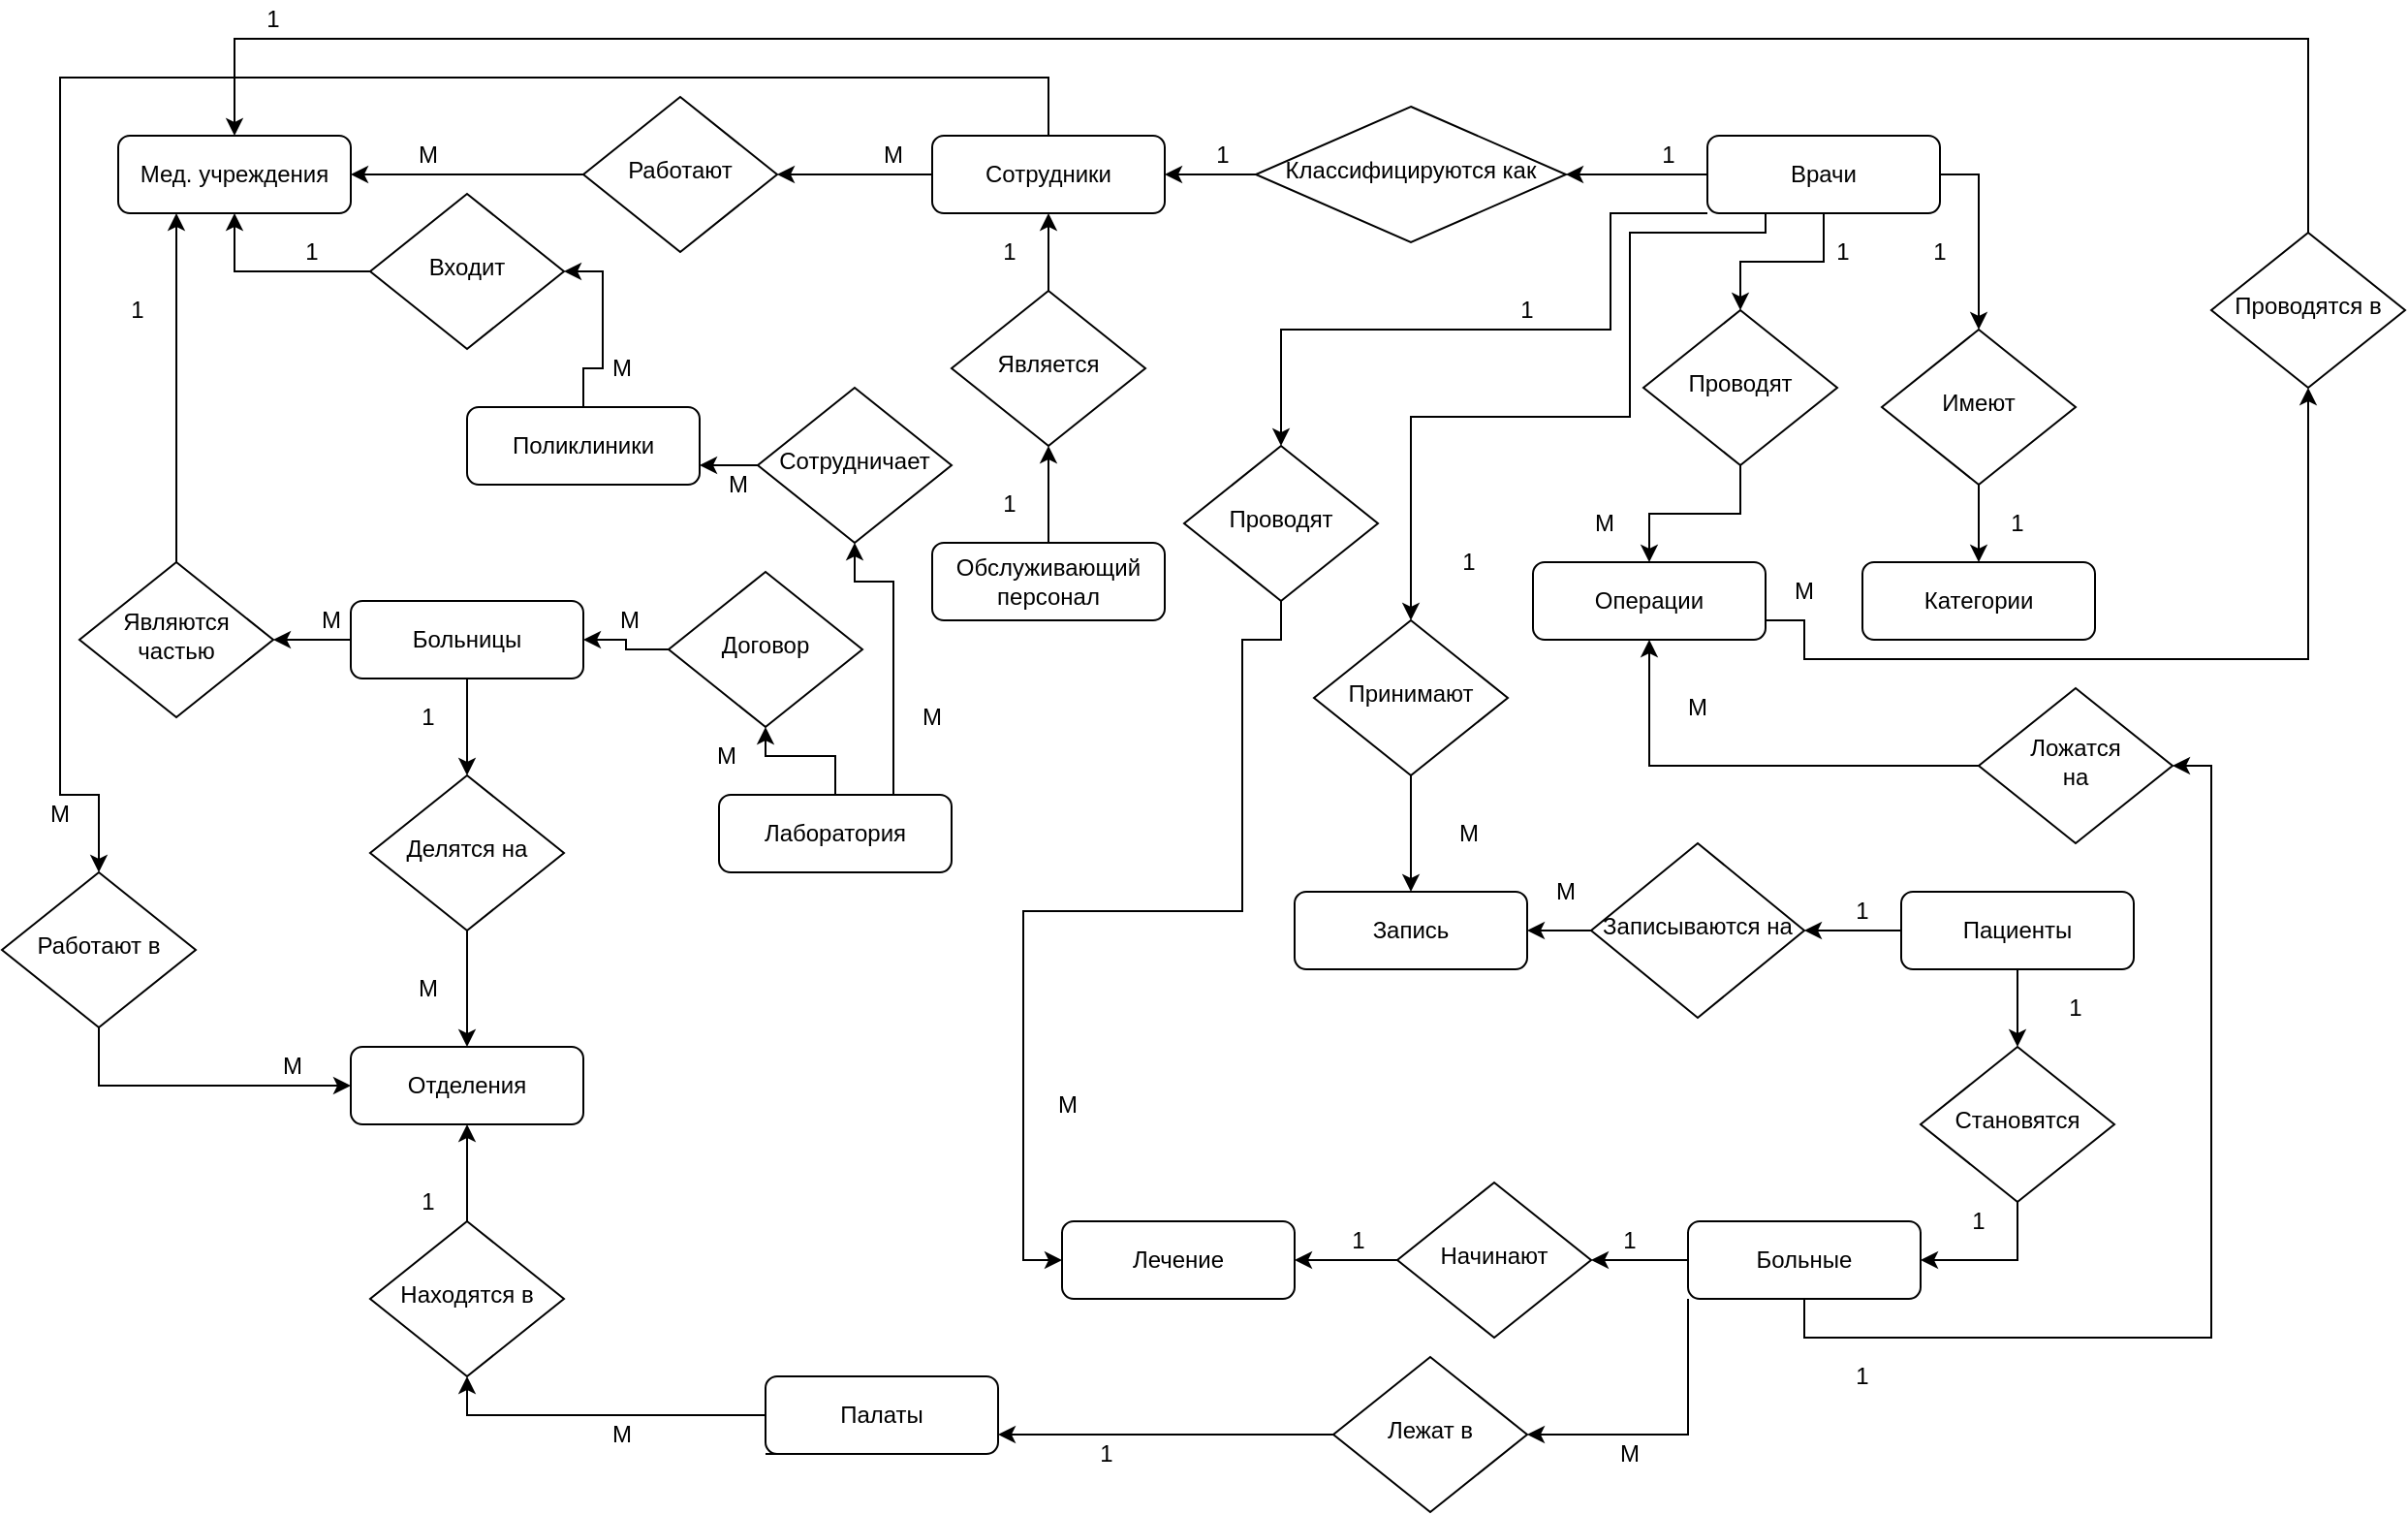 <mxfile version="14.6.7" type="device"><diagram id="C5RBs43oDa-KdzZeNtuy" name="Page-1"><mxGraphModel dx="1553" dy="569" grid="1" gridSize="10" guides="1" tooltips="1" connect="1" arrows="1" fold="1" page="1" pageScale="1" pageWidth="827" pageHeight="1169" math="0" shadow="0"><root><mxCell id="WIyWlLk6GJQsqaUBKTNV-0"/><mxCell id="WIyWlLk6GJQsqaUBKTNV-1" parent="WIyWlLk6GJQsqaUBKTNV-0"/><mxCell id="WIyWlLk6GJQsqaUBKTNV-3" value="Мед. учреждения" style="rounded=1;whiteSpace=wrap;html=1;fontSize=12;glass=0;strokeWidth=1;shadow=0;" parent="WIyWlLk6GJQsqaUBKTNV-1" vertex="1"><mxGeometry x="80" y="80" width="120" height="40" as="geometry"/></mxCell><mxCell id="6ibCbf-Zr3FnGKSKGkrJ-3" style="edgeStyle=orthogonalEdgeStyle;rounded=0;orthogonalLoop=1;jettySize=auto;html=1;entryX=0.5;entryY=1;entryDx=0;entryDy=0;" parent="WIyWlLk6GJQsqaUBKTNV-1" source="WIyWlLk6GJQsqaUBKTNV-6" target="WIyWlLk6GJQsqaUBKTNV-3" edge="1"><mxGeometry relative="1" as="geometry"><mxPoint x="140" y="130" as="targetPoint"/></mxGeometry></mxCell><mxCell id="WIyWlLk6GJQsqaUBKTNV-6" value="Входит" style="rhombus;whiteSpace=wrap;html=1;shadow=0;fontFamily=Helvetica;fontSize=12;align=center;strokeWidth=1;spacing=6;spacingTop=-4;" parent="WIyWlLk6GJQsqaUBKTNV-1" vertex="1"><mxGeometry x="210" y="110" width="100" height="80" as="geometry"/></mxCell><mxCell id="6ibCbf-Zr3FnGKSKGkrJ-59" style="edgeStyle=orthogonalEdgeStyle;rounded=0;orthogonalLoop=1;jettySize=auto;html=1;exitX=0.5;exitY=0;exitDx=0;exitDy=0;entryX=1;entryY=0.5;entryDx=0;entryDy=0;" parent="WIyWlLk6GJQsqaUBKTNV-1" source="WIyWlLk6GJQsqaUBKTNV-7" target="WIyWlLk6GJQsqaUBKTNV-6" edge="1"><mxGeometry relative="1" as="geometry"/></mxCell><mxCell id="WIyWlLk6GJQsqaUBKTNV-7" value="Поликлиники" style="rounded=1;whiteSpace=wrap;html=1;fontSize=12;glass=0;strokeWidth=1;shadow=0;" parent="WIyWlLk6GJQsqaUBKTNV-1" vertex="1"><mxGeometry x="260" y="220" width="120" height="40" as="geometry"/></mxCell><mxCell id="6ibCbf-Zr3FnGKSKGkrJ-7" style="edgeStyle=orthogonalEdgeStyle;rounded=0;orthogonalLoop=1;jettySize=auto;html=1;entryX=0.25;entryY=1;entryDx=0;entryDy=0;" parent="WIyWlLk6GJQsqaUBKTNV-1" source="WIyWlLk6GJQsqaUBKTNV-10" target="WIyWlLk6GJQsqaUBKTNV-3" edge="1"><mxGeometry relative="1" as="geometry"/></mxCell><mxCell id="WIyWlLk6GJQsqaUBKTNV-10" value="Являются частью" style="rhombus;whiteSpace=wrap;html=1;shadow=0;fontFamily=Helvetica;fontSize=12;align=center;strokeWidth=1;spacing=6;spacingTop=-4;" parent="WIyWlLk6GJQsqaUBKTNV-1" vertex="1"><mxGeometry x="60" y="300" width="100" height="80" as="geometry"/></mxCell><mxCell id="6ibCbf-Zr3FnGKSKGkrJ-22" style="edgeStyle=orthogonalEdgeStyle;rounded=0;orthogonalLoop=1;jettySize=auto;html=1;entryX=1;entryY=0.5;entryDx=0;entryDy=0;" parent="WIyWlLk6GJQsqaUBKTNV-1" source="WIyWlLk6GJQsqaUBKTNV-11" target="6ibCbf-Zr3FnGKSKGkrJ-21" edge="1"><mxGeometry relative="1" as="geometry"/></mxCell><mxCell id="ujheF2bNUVyib5fygIxT-14" style="edgeStyle=orthogonalEdgeStyle;rounded=0;orthogonalLoop=1;jettySize=auto;html=1;exitX=0.5;exitY=0;exitDx=0;exitDy=0;entryX=0.5;entryY=0;entryDx=0;entryDy=0;" edge="1" parent="WIyWlLk6GJQsqaUBKTNV-1" source="WIyWlLk6GJQsqaUBKTNV-11" target="ujheF2bNUVyib5fygIxT-7"><mxGeometry relative="1" as="geometry"><Array as="points"><mxPoint x="560" y="50"/><mxPoint x="50" y="50"/><mxPoint x="50" y="420"/><mxPoint x="70" y="420"/></Array></mxGeometry></mxCell><mxCell id="WIyWlLk6GJQsqaUBKTNV-11" value="Сотрудники" style="rounded=1;whiteSpace=wrap;html=1;fontSize=12;glass=0;strokeWidth=1;shadow=0;" parent="WIyWlLk6GJQsqaUBKTNV-1" vertex="1"><mxGeometry x="500" y="80" width="120" height="40" as="geometry"/></mxCell><mxCell id="6ibCbf-Zr3FnGKSKGkrJ-5" style="edgeStyle=orthogonalEdgeStyle;rounded=0;orthogonalLoop=1;jettySize=auto;html=1;entryX=1;entryY=0.5;entryDx=0;entryDy=0;" parent="WIyWlLk6GJQsqaUBKTNV-1" source="WIyWlLk6GJQsqaUBKTNV-12" target="WIyWlLk6GJQsqaUBKTNV-10" edge="1"><mxGeometry relative="1" as="geometry"><mxPoint x="280" y="320" as="targetPoint"/></mxGeometry></mxCell><mxCell id="6ibCbf-Zr3FnGKSKGkrJ-43" style="edgeStyle=orthogonalEdgeStyle;rounded=0;orthogonalLoop=1;jettySize=auto;html=1;exitX=0.5;exitY=1;exitDx=0;exitDy=0;entryX=0.5;entryY=0;entryDx=0;entryDy=0;" parent="WIyWlLk6GJQsqaUBKTNV-1" source="WIyWlLk6GJQsqaUBKTNV-12" target="6ibCbf-Zr3FnGKSKGkrJ-39" edge="1"><mxGeometry relative="1" as="geometry"/></mxCell><mxCell id="WIyWlLk6GJQsqaUBKTNV-12" value="Больницы" style="rounded=1;whiteSpace=wrap;html=1;fontSize=12;glass=0;strokeWidth=1;shadow=0;" parent="WIyWlLk6GJQsqaUBKTNV-1" vertex="1"><mxGeometry x="200" y="320" width="120" height="40" as="geometry"/></mxCell><mxCell id="6ibCbf-Zr3FnGKSKGkrJ-8" value="М" style="text;html=1;strokeColor=none;fillColor=none;align=center;verticalAlign=middle;whiteSpace=wrap;rounded=0;" parent="WIyWlLk6GJQsqaUBKTNV-1" vertex="1"><mxGeometry x="320" y="190" width="40" height="20" as="geometry"/></mxCell><mxCell id="6ibCbf-Zr3FnGKSKGkrJ-9" value="1&lt;br&gt;" style="text;html=1;strokeColor=none;fillColor=none;align=center;verticalAlign=middle;whiteSpace=wrap;rounded=0;" parent="WIyWlLk6GJQsqaUBKTNV-1" vertex="1"><mxGeometry x="160" y="130" width="40" height="20" as="geometry"/></mxCell><mxCell id="6ibCbf-Zr3FnGKSKGkrJ-12" value="М" style="text;html=1;strokeColor=none;fillColor=none;align=center;verticalAlign=middle;whiteSpace=wrap;rounded=0;" parent="WIyWlLk6GJQsqaUBKTNV-1" vertex="1"><mxGeometry x="170" y="320" width="40" height="20" as="geometry"/></mxCell><mxCell id="6ibCbf-Zr3FnGKSKGkrJ-13" value="1&lt;br&gt;" style="text;html=1;strokeColor=none;fillColor=none;align=center;verticalAlign=middle;whiteSpace=wrap;rounded=0;" parent="WIyWlLk6GJQsqaUBKTNV-1" vertex="1"><mxGeometry x="70" y="160" width="40" height="20" as="geometry"/></mxCell><mxCell id="6ibCbf-Zr3FnGKSKGkrJ-23" style="edgeStyle=orthogonalEdgeStyle;rounded=0;orthogonalLoop=1;jettySize=auto;html=1;exitX=0;exitY=0.5;exitDx=0;exitDy=0;entryX=1;entryY=0.5;entryDx=0;entryDy=0;" parent="WIyWlLk6GJQsqaUBKTNV-1" source="6ibCbf-Zr3FnGKSKGkrJ-21" target="WIyWlLk6GJQsqaUBKTNV-3" edge="1"><mxGeometry relative="1" as="geometry"/></mxCell><mxCell id="6ibCbf-Zr3FnGKSKGkrJ-21" value="Работают" style="rhombus;whiteSpace=wrap;html=1;shadow=0;fontFamily=Helvetica;fontSize=12;align=center;strokeWidth=1;spacing=6;spacingTop=-4;" parent="WIyWlLk6GJQsqaUBKTNV-1" vertex="1"><mxGeometry x="320" y="60" width="100" height="80" as="geometry"/></mxCell><mxCell id="6ibCbf-Zr3FnGKSKGkrJ-24" value="М" style="text;html=1;strokeColor=none;fillColor=none;align=center;verticalAlign=middle;whiteSpace=wrap;rounded=0;" parent="WIyWlLk6GJQsqaUBKTNV-1" vertex="1"><mxGeometry x="220" y="80" width="40" height="20" as="geometry"/></mxCell><mxCell id="6ibCbf-Zr3FnGKSKGkrJ-27" value="М" style="text;html=1;strokeColor=none;fillColor=none;align=center;verticalAlign=middle;whiteSpace=wrap;rounded=0;" parent="WIyWlLk6GJQsqaUBKTNV-1" vertex="1"><mxGeometry x="460" y="80" width="40" height="20" as="geometry"/></mxCell><mxCell id="6ibCbf-Zr3FnGKSKGkrJ-63" style="edgeStyle=orthogonalEdgeStyle;rounded=0;orthogonalLoop=1;jettySize=auto;html=1;entryX=0.5;entryY=1;entryDx=0;entryDy=0;" parent="WIyWlLk6GJQsqaUBKTNV-1" source="6ibCbf-Zr3FnGKSKGkrJ-31" target="6ibCbf-Zr3FnGKSKGkrJ-62" edge="1"><mxGeometry relative="1" as="geometry"/></mxCell><mxCell id="6ibCbf-Zr3FnGKSKGkrJ-31" value="Обслуживающий персонал" style="rounded=1;whiteSpace=wrap;html=1;fontSize=12;glass=0;strokeWidth=1;shadow=0;" parent="WIyWlLk6GJQsqaUBKTNV-1" vertex="1"><mxGeometry x="500" y="290" width="120" height="40" as="geometry"/></mxCell><mxCell id="6ibCbf-Zr3FnGKSKGkrJ-71" style="edgeStyle=orthogonalEdgeStyle;rounded=0;orthogonalLoop=1;jettySize=auto;html=1;exitX=0;exitY=0.5;exitDx=0;exitDy=0;entryX=1;entryY=0.5;entryDx=0;entryDy=0;" parent="WIyWlLk6GJQsqaUBKTNV-1" source="6ibCbf-Zr3FnGKSKGkrJ-32" target="6ibCbf-Zr3FnGKSKGkrJ-69" edge="1"><mxGeometry relative="1" as="geometry"/></mxCell><mxCell id="6ibCbf-Zr3FnGKSKGkrJ-120" style="edgeStyle=orthogonalEdgeStyle;rounded=0;orthogonalLoop=1;jettySize=auto;html=1;exitX=1;exitY=0.5;exitDx=0;exitDy=0;entryX=0.5;entryY=0;entryDx=0;entryDy=0;" parent="WIyWlLk6GJQsqaUBKTNV-1" source="6ibCbf-Zr3FnGKSKGkrJ-32" target="6ibCbf-Zr3FnGKSKGkrJ-73" edge="1"><mxGeometry relative="1" as="geometry"/></mxCell><mxCell id="6ibCbf-Zr3FnGKSKGkrJ-123" style="edgeStyle=orthogonalEdgeStyle;rounded=0;orthogonalLoop=1;jettySize=auto;html=1;exitX=0.5;exitY=1;exitDx=0;exitDy=0;entryX=0.5;entryY=0;entryDx=0;entryDy=0;" parent="WIyWlLk6GJQsqaUBKTNV-1" source="6ibCbf-Zr3FnGKSKGkrJ-32" target="6ibCbf-Zr3FnGKSKGkrJ-94" edge="1"><mxGeometry relative="1" as="geometry"/></mxCell><mxCell id="6ibCbf-Zr3FnGKSKGkrJ-126" style="edgeStyle=orthogonalEdgeStyle;rounded=0;orthogonalLoop=1;jettySize=auto;html=1;exitX=0;exitY=1;exitDx=0;exitDy=0;entryX=0.5;entryY=0;entryDx=0;entryDy=0;" parent="WIyWlLk6GJQsqaUBKTNV-1" source="6ibCbf-Zr3FnGKSKGkrJ-32" target="6ibCbf-Zr3FnGKSKGkrJ-125" edge="1"><mxGeometry relative="1" as="geometry"><Array as="points"><mxPoint x="850" y="120"/><mxPoint x="850" y="180"/><mxPoint x="680" y="180"/></Array></mxGeometry></mxCell><mxCell id="6ibCbf-Zr3FnGKSKGkrJ-132" style="edgeStyle=orthogonalEdgeStyle;rounded=0;orthogonalLoop=1;jettySize=auto;html=1;exitX=0.25;exitY=1;exitDx=0;exitDy=0;entryX=0.5;entryY=0;entryDx=0;entryDy=0;" parent="WIyWlLk6GJQsqaUBKTNV-1" source="6ibCbf-Zr3FnGKSKGkrJ-32" target="6ibCbf-Zr3FnGKSKGkrJ-131" edge="1"><mxGeometry relative="1" as="geometry"><Array as="points"><mxPoint x="930" y="130"/><mxPoint x="860" y="130"/><mxPoint x="860" y="225"/><mxPoint x="747" y="225"/></Array></mxGeometry></mxCell><mxCell id="6ibCbf-Zr3FnGKSKGkrJ-32" value="Врачи" style="rounded=1;whiteSpace=wrap;html=1;fontSize=12;glass=0;strokeWidth=1;shadow=0;" parent="WIyWlLk6GJQsqaUBKTNV-1" vertex="1"><mxGeometry x="900" y="80" width="120" height="40" as="geometry"/></mxCell><mxCell id="6ibCbf-Zr3FnGKSKGkrJ-33" value="Категории" style="rounded=1;whiteSpace=wrap;html=1;fontSize=12;glass=0;strokeWidth=1;shadow=0;" parent="WIyWlLk6GJQsqaUBKTNV-1" vertex="1"><mxGeometry x="980" y="300" width="120" height="40" as="geometry"/></mxCell><mxCell id="6ibCbf-Zr3FnGKSKGkrJ-35" value="Отделения" style="rounded=1;whiteSpace=wrap;html=1;fontSize=12;glass=0;strokeWidth=1;shadow=0;" parent="WIyWlLk6GJQsqaUBKTNV-1" vertex="1"><mxGeometry x="200" y="550" width="120" height="40" as="geometry"/></mxCell><mxCell id="6ibCbf-Zr3FnGKSKGkrJ-140" style="edgeStyle=orthogonalEdgeStyle;rounded=0;orthogonalLoop=1;jettySize=auto;html=1;exitX=0;exitY=1;exitDx=0;exitDy=0;entryX=0.5;entryY=1;entryDx=0;entryDy=0;" parent="WIyWlLk6GJQsqaUBKTNV-1" source="6ibCbf-Zr3FnGKSKGkrJ-36" target="6ibCbf-Zr3FnGKSKGkrJ-45" edge="1"><mxGeometry relative="1" as="geometry"><Array as="points"><mxPoint x="420" y="760"/><mxPoint x="420" y="740"/><mxPoint x="260" y="740"/></Array></mxGeometry></mxCell><mxCell id="6ibCbf-Zr3FnGKSKGkrJ-36" value="Палаты" style="rounded=1;whiteSpace=wrap;html=1;fontSize=12;glass=0;strokeWidth=1;shadow=0;" parent="WIyWlLk6GJQsqaUBKTNV-1" vertex="1"><mxGeometry x="414" y="720" width="120" height="40" as="geometry"/></mxCell><mxCell id="6ibCbf-Zr3FnGKSKGkrJ-44" style="edgeStyle=orthogonalEdgeStyle;rounded=0;orthogonalLoop=1;jettySize=auto;html=1;exitX=0.5;exitY=1;exitDx=0;exitDy=0;entryX=0.5;entryY=0;entryDx=0;entryDy=0;" parent="WIyWlLk6GJQsqaUBKTNV-1" source="6ibCbf-Zr3FnGKSKGkrJ-39" target="6ibCbf-Zr3FnGKSKGkrJ-35" edge="1"><mxGeometry relative="1" as="geometry"/></mxCell><mxCell id="6ibCbf-Zr3FnGKSKGkrJ-39" value="Делятся на" style="rhombus;whiteSpace=wrap;html=1;shadow=0;fontFamily=Helvetica;fontSize=12;align=center;strokeWidth=1;spacing=6;spacingTop=-4;" parent="WIyWlLk6GJQsqaUBKTNV-1" vertex="1"><mxGeometry x="210" y="410" width="100" height="80" as="geometry"/></mxCell><mxCell id="6ibCbf-Zr3FnGKSKGkrJ-48" style="edgeStyle=orthogonalEdgeStyle;rounded=0;orthogonalLoop=1;jettySize=auto;html=1;exitX=0.5;exitY=0;exitDx=0;exitDy=0;entryX=0.5;entryY=1;entryDx=0;entryDy=0;" parent="WIyWlLk6GJQsqaUBKTNV-1" source="6ibCbf-Zr3FnGKSKGkrJ-45" target="6ibCbf-Zr3FnGKSKGkrJ-35" edge="1"><mxGeometry relative="1" as="geometry"/></mxCell><mxCell id="6ibCbf-Zr3FnGKSKGkrJ-45" value="Находятся в" style="rhombus;whiteSpace=wrap;html=1;shadow=0;fontFamily=Helvetica;fontSize=12;align=center;strokeWidth=1;spacing=6;spacingTop=-4;" parent="WIyWlLk6GJQsqaUBKTNV-1" vertex="1"><mxGeometry x="210" y="640" width="100" height="80" as="geometry"/></mxCell><mxCell id="6ibCbf-Zr3FnGKSKGkrJ-49" value="М" style="text;html=1;strokeColor=none;fillColor=none;align=center;verticalAlign=middle;whiteSpace=wrap;rounded=0;" parent="WIyWlLk6GJQsqaUBKTNV-1" vertex="1"><mxGeometry x="320" y="740" width="40" height="20" as="geometry"/></mxCell><mxCell id="6ibCbf-Zr3FnGKSKGkrJ-50" value="1" style="text;html=1;strokeColor=none;fillColor=none;align=center;verticalAlign=middle;whiteSpace=wrap;rounded=0;" parent="WIyWlLk6GJQsqaUBKTNV-1" vertex="1"><mxGeometry x="220" y="620" width="40" height="20" as="geometry"/></mxCell><mxCell id="6ibCbf-Zr3FnGKSKGkrJ-51" value="М" style="text;html=1;strokeColor=none;fillColor=none;align=center;verticalAlign=middle;whiteSpace=wrap;rounded=0;" parent="WIyWlLk6GJQsqaUBKTNV-1" vertex="1"><mxGeometry x="220" y="510" width="40" height="20" as="geometry"/></mxCell><mxCell id="6ibCbf-Zr3FnGKSKGkrJ-52" value="1" style="text;html=1;strokeColor=none;fillColor=none;align=center;verticalAlign=middle;whiteSpace=wrap;rounded=0;" parent="WIyWlLk6GJQsqaUBKTNV-1" vertex="1"><mxGeometry x="220" y="370" width="40" height="20" as="geometry"/></mxCell><mxCell id="6ibCbf-Zr3FnGKSKGkrJ-64" style="edgeStyle=orthogonalEdgeStyle;rounded=0;orthogonalLoop=1;jettySize=auto;html=1;exitX=0.5;exitY=0;exitDx=0;exitDy=0;entryX=0.5;entryY=1;entryDx=0;entryDy=0;" parent="WIyWlLk6GJQsqaUBKTNV-1" source="6ibCbf-Zr3FnGKSKGkrJ-62" target="WIyWlLk6GJQsqaUBKTNV-11" edge="1"><mxGeometry relative="1" as="geometry"/></mxCell><mxCell id="6ibCbf-Zr3FnGKSKGkrJ-62" value="Является" style="rhombus;whiteSpace=wrap;html=1;shadow=0;fontFamily=Helvetica;fontSize=12;align=center;strokeWidth=1;spacing=6;spacingTop=-4;" parent="WIyWlLk6GJQsqaUBKTNV-1" vertex="1"><mxGeometry x="510" y="160" width="100" height="80" as="geometry"/></mxCell><mxCell id="6ibCbf-Zr3FnGKSKGkrJ-65" value="1" style="text;html=1;strokeColor=none;fillColor=none;align=center;verticalAlign=middle;whiteSpace=wrap;rounded=0;" parent="WIyWlLk6GJQsqaUBKTNV-1" vertex="1"><mxGeometry x="520" y="260" width="40" height="20" as="geometry"/></mxCell><mxCell id="6ibCbf-Zr3FnGKSKGkrJ-66" value="1" style="text;html=1;strokeColor=none;fillColor=none;align=center;verticalAlign=middle;whiteSpace=wrap;rounded=0;" parent="WIyWlLk6GJQsqaUBKTNV-1" vertex="1"><mxGeometry x="520" y="130" width="40" height="20" as="geometry"/></mxCell><mxCell id="6ibCbf-Zr3FnGKSKGkrJ-72" style="edgeStyle=orthogonalEdgeStyle;rounded=0;orthogonalLoop=1;jettySize=auto;html=1;exitX=0;exitY=0.5;exitDx=0;exitDy=0;entryX=1;entryY=0.5;entryDx=0;entryDy=0;" parent="WIyWlLk6GJQsqaUBKTNV-1" source="6ibCbf-Zr3FnGKSKGkrJ-69" target="WIyWlLk6GJQsqaUBKTNV-11" edge="1"><mxGeometry relative="1" as="geometry"/></mxCell><mxCell id="6ibCbf-Zr3FnGKSKGkrJ-69" value="Классифицируются как" style="rhombus;whiteSpace=wrap;html=1;shadow=0;fontFamily=Helvetica;fontSize=12;align=center;strokeWidth=1;spacing=6;spacingTop=-4;" parent="WIyWlLk6GJQsqaUBKTNV-1" vertex="1"><mxGeometry x="667" y="65" width="160" height="70" as="geometry"/></mxCell><mxCell id="6ibCbf-Zr3FnGKSKGkrJ-75" style="edgeStyle=orthogonalEdgeStyle;rounded=0;orthogonalLoop=1;jettySize=auto;html=1;exitX=0.5;exitY=1;exitDx=0;exitDy=0;entryX=0.5;entryY=0;entryDx=0;entryDy=0;" parent="WIyWlLk6GJQsqaUBKTNV-1" source="6ibCbf-Zr3FnGKSKGkrJ-73" target="6ibCbf-Zr3FnGKSKGkrJ-33" edge="1"><mxGeometry relative="1" as="geometry"/></mxCell><mxCell id="6ibCbf-Zr3FnGKSKGkrJ-73" value="Имеют" style="rhombus;whiteSpace=wrap;html=1;shadow=0;fontFamily=Helvetica;fontSize=12;align=center;strokeWidth=1;spacing=6;spacingTop=-4;" parent="WIyWlLk6GJQsqaUBKTNV-1" vertex="1"><mxGeometry x="990" y="180" width="100" height="80" as="geometry"/></mxCell><mxCell id="6ibCbf-Zr3FnGKSKGkrJ-76" value="1" style="text;html=1;strokeColor=none;fillColor=none;align=center;verticalAlign=middle;whiteSpace=wrap;rounded=0;" parent="WIyWlLk6GJQsqaUBKTNV-1" vertex="1"><mxGeometry x="1040" y="270" width="40" height="20" as="geometry"/></mxCell><mxCell id="6ibCbf-Zr3FnGKSKGkrJ-78" value="1" style="text;html=1;strokeColor=none;fillColor=none;align=center;verticalAlign=middle;whiteSpace=wrap;rounded=0;" parent="WIyWlLk6GJQsqaUBKTNV-1" vertex="1"><mxGeometry x="1000" y="130" width="40" height="20" as="geometry"/></mxCell><mxCell id="ujheF2bNUVyib5fygIxT-21" style="edgeStyle=orthogonalEdgeStyle;rounded=0;orthogonalLoop=1;jettySize=auto;html=1;exitX=1;exitY=0.75;exitDx=0;exitDy=0;entryX=0.5;entryY=1;entryDx=0;entryDy=0;" edge="1" parent="WIyWlLk6GJQsqaUBKTNV-1" source="6ibCbf-Zr3FnGKSKGkrJ-92" target="ujheF2bNUVyib5fygIxT-20"><mxGeometry relative="1" as="geometry"><Array as="points"><mxPoint x="950" y="330"/><mxPoint x="950" y="350"/><mxPoint x="1210" y="350"/></Array></mxGeometry></mxCell><mxCell id="6ibCbf-Zr3FnGKSKGkrJ-92" value="Операции" style="rounded=1;whiteSpace=wrap;html=1;fontSize=12;glass=0;strokeWidth=1;shadow=0;" parent="WIyWlLk6GJQsqaUBKTNV-1" vertex="1"><mxGeometry x="810" y="300" width="120" height="40" as="geometry"/></mxCell><mxCell id="6ibCbf-Zr3FnGKSKGkrJ-95" style="edgeStyle=orthogonalEdgeStyle;rounded=0;orthogonalLoop=1;jettySize=auto;html=1;exitX=0.5;exitY=1;exitDx=0;exitDy=0;entryX=0.5;entryY=0;entryDx=0;entryDy=0;" parent="WIyWlLk6GJQsqaUBKTNV-1" source="6ibCbf-Zr3FnGKSKGkrJ-94" target="6ibCbf-Zr3FnGKSKGkrJ-92" edge="1"><mxGeometry relative="1" as="geometry"/></mxCell><mxCell id="6ibCbf-Zr3FnGKSKGkrJ-94" value="Проводят" style="rhombus;whiteSpace=wrap;html=1;shadow=0;fontFamily=Helvetica;fontSize=12;align=center;strokeWidth=1;spacing=6;spacingTop=-4;" parent="WIyWlLk6GJQsqaUBKTNV-1" vertex="1"><mxGeometry x="867" y="170" width="100" height="80" as="geometry"/></mxCell><mxCell id="6ibCbf-Zr3FnGKSKGkrJ-96" value="1" style="text;html=1;strokeColor=none;fillColor=none;align=center;verticalAlign=middle;whiteSpace=wrap;rounded=0;" parent="WIyWlLk6GJQsqaUBKTNV-1" vertex="1"><mxGeometry x="860" y="80" width="40" height="20" as="geometry"/></mxCell><mxCell id="6ibCbf-Zr3FnGKSKGkrJ-97" value="1" style="text;html=1;strokeColor=none;fillColor=none;align=center;verticalAlign=middle;whiteSpace=wrap;rounded=0;" parent="WIyWlLk6GJQsqaUBKTNV-1" vertex="1"><mxGeometry x="630" y="80" width="40" height="20" as="geometry"/></mxCell><mxCell id="6ibCbf-Zr3FnGKSKGkrJ-98" value="1" style="text;html=1;strokeColor=none;fillColor=none;align=center;verticalAlign=middle;whiteSpace=wrap;rounded=0;" parent="WIyWlLk6GJQsqaUBKTNV-1" vertex="1"><mxGeometry x="950" y="130" width="40" height="20" as="geometry"/></mxCell><mxCell id="6ibCbf-Zr3FnGKSKGkrJ-99" value="М" style="text;html=1;strokeColor=none;fillColor=none;align=center;verticalAlign=middle;whiteSpace=wrap;rounded=0;" parent="WIyWlLk6GJQsqaUBKTNV-1" vertex="1"><mxGeometry x="827" y="270" width="40" height="20" as="geometry"/></mxCell><mxCell id="6ibCbf-Zr3FnGKSKGkrJ-104" style="edgeStyle=orthogonalEdgeStyle;rounded=0;orthogonalLoop=1;jettySize=auto;html=1;exitX=0;exitY=0.5;exitDx=0;exitDy=0;entryX=1;entryY=0.5;entryDx=0;entryDy=0;" parent="WIyWlLk6GJQsqaUBKTNV-1" source="6ibCbf-Zr3FnGKSKGkrJ-100" target="6ibCbf-Zr3FnGKSKGkrJ-103" edge="1"><mxGeometry relative="1" as="geometry"/></mxCell><mxCell id="6ibCbf-Zr3FnGKSKGkrJ-108" style="edgeStyle=orthogonalEdgeStyle;rounded=0;orthogonalLoop=1;jettySize=auto;html=1;exitX=0.5;exitY=1;exitDx=0;exitDy=0;entryX=0.5;entryY=0;entryDx=0;entryDy=0;" parent="WIyWlLk6GJQsqaUBKTNV-1" source="6ibCbf-Zr3FnGKSKGkrJ-100" target="6ibCbf-Zr3FnGKSKGkrJ-107" edge="1"><mxGeometry relative="1" as="geometry"/></mxCell><mxCell id="6ibCbf-Zr3FnGKSKGkrJ-100" value="Пациенты" style="rounded=1;whiteSpace=wrap;html=1;fontSize=12;glass=0;strokeWidth=1;shadow=0;" parent="WIyWlLk6GJQsqaUBKTNV-1" vertex="1"><mxGeometry x="1000" y="470" width="120" height="40" as="geometry"/></mxCell><mxCell id="6ibCbf-Zr3FnGKSKGkrJ-102" value="Запись" style="rounded=1;whiteSpace=wrap;html=1;fontSize=12;glass=0;strokeWidth=1;shadow=0;" parent="WIyWlLk6GJQsqaUBKTNV-1" vertex="1"><mxGeometry x="687" y="470" width="120" height="40" as="geometry"/></mxCell><mxCell id="6ibCbf-Zr3FnGKSKGkrJ-105" style="edgeStyle=orthogonalEdgeStyle;rounded=0;orthogonalLoop=1;jettySize=auto;html=1;exitX=0;exitY=0.5;exitDx=0;exitDy=0;entryX=1;entryY=0.5;entryDx=0;entryDy=0;" parent="WIyWlLk6GJQsqaUBKTNV-1" source="6ibCbf-Zr3FnGKSKGkrJ-103" target="6ibCbf-Zr3FnGKSKGkrJ-102" edge="1"><mxGeometry relative="1" as="geometry"/></mxCell><mxCell id="6ibCbf-Zr3FnGKSKGkrJ-103" value="Записываются на" style="rhombus;whiteSpace=wrap;html=1;shadow=0;fontFamily=Helvetica;fontSize=12;align=center;strokeWidth=1;spacing=6;spacingTop=-4;" parent="WIyWlLk6GJQsqaUBKTNV-1" vertex="1"><mxGeometry x="840" y="445" width="110" height="90" as="geometry"/></mxCell><mxCell id="6ibCbf-Zr3FnGKSKGkrJ-113" style="edgeStyle=orthogonalEdgeStyle;rounded=0;orthogonalLoop=1;jettySize=auto;html=1;exitX=0.5;exitY=1;exitDx=0;exitDy=0;entryX=1;entryY=0.5;entryDx=0;entryDy=0;" parent="WIyWlLk6GJQsqaUBKTNV-1" source="6ibCbf-Zr3FnGKSKGkrJ-106" target="6ibCbf-Zr3FnGKSKGkrJ-112" edge="1"><mxGeometry relative="1" as="geometry"/></mxCell><mxCell id="6ibCbf-Zr3FnGKSKGkrJ-118" style="edgeStyle=orthogonalEdgeStyle;rounded=0;orthogonalLoop=1;jettySize=auto;html=1;exitX=0;exitY=0.5;exitDx=0;exitDy=0;entryX=1;entryY=0.5;entryDx=0;entryDy=0;" parent="WIyWlLk6GJQsqaUBKTNV-1" source="6ibCbf-Zr3FnGKSKGkrJ-106" target="6ibCbf-Zr3FnGKSKGkrJ-117" edge="1"><mxGeometry relative="1" as="geometry"/></mxCell><mxCell id="6ibCbf-Zr3FnGKSKGkrJ-138" style="edgeStyle=orthogonalEdgeStyle;rounded=0;orthogonalLoop=1;jettySize=auto;html=1;exitX=0;exitY=1;exitDx=0;exitDy=0;entryX=1;entryY=0.5;entryDx=0;entryDy=0;" parent="WIyWlLk6GJQsqaUBKTNV-1" source="6ibCbf-Zr3FnGKSKGkrJ-106" target="6ibCbf-Zr3FnGKSKGkrJ-137" edge="1"><mxGeometry relative="1" as="geometry"/></mxCell><mxCell id="6ibCbf-Zr3FnGKSKGkrJ-106" value="Больные" style="rounded=1;whiteSpace=wrap;html=1;fontSize=12;glass=0;strokeWidth=1;shadow=0;" parent="WIyWlLk6GJQsqaUBKTNV-1" vertex="1"><mxGeometry x="890" y="640" width="120" height="40" as="geometry"/></mxCell><mxCell id="6ibCbf-Zr3FnGKSKGkrJ-109" style="edgeStyle=orthogonalEdgeStyle;rounded=0;orthogonalLoop=1;jettySize=auto;html=1;exitX=0.5;exitY=1;exitDx=0;exitDy=0;entryX=1;entryY=0.5;entryDx=0;entryDy=0;" parent="WIyWlLk6GJQsqaUBKTNV-1" source="6ibCbf-Zr3FnGKSKGkrJ-107" target="6ibCbf-Zr3FnGKSKGkrJ-106" edge="1"><mxGeometry relative="1" as="geometry"/></mxCell><mxCell id="6ibCbf-Zr3FnGKSKGkrJ-107" value="Становятся" style="rhombus;whiteSpace=wrap;html=1;shadow=0;fontFamily=Helvetica;fontSize=12;align=center;strokeWidth=1;spacing=6;spacingTop=-4;" parent="WIyWlLk6GJQsqaUBKTNV-1" vertex="1"><mxGeometry x="1010" y="550" width="100" height="80" as="geometry"/></mxCell><mxCell id="6ibCbf-Zr3FnGKSKGkrJ-114" style="edgeStyle=orthogonalEdgeStyle;rounded=0;orthogonalLoop=1;jettySize=auto;html=1;exitX=0;exitY=0.5;exitDx=0;exitDy=0;entryX=0.5;entryY=1;entryDx=0;entryDy=0;" parent="WIyWlLk6GJQsqaUBKTNV-1" source="6ibCbf-Zr3FnGKSKGkrJ-112" target="6ibCbf-Zr3FnGKSKGkrJ-92" edge="1"><mxGeometry relative="1" as="geometry"/></mxCell><mxCell id="6ibCbf-Zr3FnGKSKGkrJ-112" value="Ложатся&lt;br&gt;на" style="rhombus;whiteSpace=wrap;html=1;shadow=0;fontFamily=Helvetica;fontSize=12;align=center;strokeWidth=1;spacing=6;spacingTop=-4;" parent="WIyWlLk6GJQsqaUBKTNV-1" vertex="1"><mxGeometry x="1040" y="365" width="100" height="80" as="geometry"/></mxCell><mxCell id="6ibCbf-Zr3FnGKSKGkrJ-116" value="Лечение" style="rounded=1;whiteSpace=wrap;html=1;fontSize=12;glass=0;strokeWidth=1;shadow=0;" parent="WIyWlLk6GJQsqaUBKTNV-1" vertex="1"><mxGeometry x="567" y="640" width="120" height="40" as="geometry"/></mxCell><mxCell id="6ibCbf-Zr3FnGKSKGkrJ-119" style="edgeStyle=orthogonalEdgeStyle;rounded=0;orthogonalLoop=1;jettySize=auto;html=1;exitX=0;exitY=0.5;exitDx=0;exitDy=0;entryX=1;entryY=0.5;entryDx=0;entryDy=0;" parent="WIyWlLk6GJQsqaUBKTNV-1" source="6ibCbf-Zr3FnGKSKGkrJ-117" target="6ibCbf-Zr3FnGKSKGkrJ-116" edge="1"><mxGeometry relative="1" as="geometry"/></mxCell><mxCell id="6ibCbf-Zr3FnGKSKGkrJ-117" value="Начинают" style="rhombus;whiteSpace=wrap;html=1;shadow=0;fontFamily=Helvetica;fontSize=12;align=center;strokeWidth=1;spacing=6;spacingTop=-4;" parent="WIyWlLk6GJQsqaUBKTNV-1" vertex="1"><mxGeometry x="740" y="620" width="100" height="80" as="geometry"/></mxCell><mxCell id="6ibCbf-Zr3FnGKSKGkrJ-127" style="edgeStyle=orthogonalEdgeStyle;rounded=0;orthogonalLoop=1;jettySize=auto;html=1;exitX=0.5;exitY=1;exitDx=0;exitDy=0;entryX=0;entryY=0.5;entryDx=0;entryDy=0;" parent="WIyWlLk6GJQsqaUBKTNV-1" source="6ibCbf-Zr3FnGKSKGkrJ-125" target="6ibCbf-Zr3FnGKSKGkrJ-116" edge="1"><mxGeometry relative="1" as="geometry"><Array as="points"><mxPoint x="680" y="340"/><mxPoint x="660" y="340"/><mxPoint x="660" y="480"/><mxPoint x="547" y="480"/><mxPoint x="547" y="660"/></Array></mxGeometry></mxCell><mxCell id="6ibCbf-Zr3FnGKSKGkrJ-125" value="Проводят" style="rhombus;whiteSpace=wrap;html=1;shadow=0;fontFamily=Helvetica;fontSize=12;align=center;strokeWidth=1;spacing=6;spacingTop=-4;" parent="WIyWlLk6GJQsqaUBKTNV-1" vertex="1"><mxGeometry x="630" y="240" width="100" height="80" as="geometry"/></mxCell><mxCell id="6ibCbf-Zr3FnGKSKGkrJ-128" value="1" style="text;html=1;strokeColor=none;fillColor=none;align=center;verticalAlign=middle;whiteSpace=wrap;rounded=0;" parent="WIyWlLk6GJQsqaUBKTNV-1" vertex="1"><mxGeometry x="787" y="160" width="40" height="20" as="geometry"/></mxCell><mxCell id="6ibCbf-Zr3FnGKSKGkrJ-129" value="М" style="text;html=1;strokeColor=none;fillColor=none;align=center;verticalAlign=middle;whiteSpace=wrap;rounded=0;" parent="WIyWlLk6GJQsqaUBKTNV-1" vertex="1"><mxGeometry x="550" y="570" width="40" height="20" as="geometry"/></mxCell><mxCell id="6ibCbf-Zr3FnGKSKGkrJ-133" style="edgeStyle=orthogonalEdgeStyle;rounded=0;orthogonalLoop=1;jettySize=auto;html=1;exitX=0.5;exitY=1;exitDx=0;exitDy=0;entryX=0.5;entryY=0;entryDx=0;entryDy=0;" parent="WIyWlLk6GJQsqaUBKTNV-1" source="6ibCbf-Zr3FnGKSKGkrJ-131" target="6ibCbf-Zr3FnGKSKGkrJ-102" edge="1"><mxGeometry relative="1" as="geometry"/></mxCell><mxCell id="6ibCbf-Zr3FnGKSKGkrJ-131" value="Принимают" style="rhombus;whiteSpace=wrap;html=1;shadow=0;fontFamily=Helvetica;fontSize=12;align=center;strokeWidth=1;spacing=6;spacingTop=-4;" parent="WIyWlLk6GJQsqaUBKTNV-1" vertex="1"><mxGeometry x="697" y="330" width="100" height="80" as="geometry"/></mxCell><mxCell id="6ibCbf-Zr3FnGKSKGkrJ-134" value="1" style="text;html=1;strokeColor=none;fillColor=none;align=center;verticalAlign=middle;whiteSpace=wrap;rounded=0;" parent="WIyWlLk6GJQsqaUBKTNV-1" vertex="1"><mxGeometry x="757" y="290" width="40" height="20" as="geometry"/></mxCell><mxCell id="6ibCbf-Zr3FnGKSKGkrJ-135" value="М" style="text;html=1;strokeColor=none;fillColor=none;align=center;verticalAlign=middle;whiteSpace=wrap;rounded=0;" parent="WIyWlLk6GJQsqaUBKTNV-1" vertex="1"><mxGeometry x="757" y="430" width="40" height="20" as="geometry"/></mxCell><mxCell id="6ibCbf-Zr3FnGKSKGkrJ-139" style="edgeStyle=orthogonalEdgeStyle;rounded=0;orthogonalLoop=1;jettySize=auto;html=1;exitX=0;exitY=0.5;exitDx=0;exitDy=0;entryX=1;entryY=0.75;entryDx=0;entryDy=0;" parent="WIyWlLk6GJQsqaUBKTNV-1" source="6ibCbf-Zr3FnGKSKGkrJ-137" target="6ibCbf-Zr3FnGKSKGkrJ-36" edge="1"><mxGeometry relative="1" as="geometry"/></mxCell><mxCell id="6ibCbf-Zr3FnGKSKGkrJ-137" value="Лежат в" style="rhombus;whiteSpace=wrap;html=1;shadow=0;fontFamily=Helvetica;fontSize=12;align=center;strokeWidth=1;spacing=6;spacingTop=-4;" parent="WIyWlLk6GJQsqaUBKTNV-1" vertex="1"><mxGeometry x="707" y="710" width="100" height="80" as="geometry"/></mxCell><mxCell id="6ibCbf-Zr3FnGKSKGkrJ-141" value="М" style="text;html=1;strokeColor=none;fillColor=none;align=center;verticalAlign=middle;whiteSpace=wrap;rounded=0;" parent="WIyWlLk6GJQsqaUBKTNV-1" vertex="1"><mxGeometry x="840" y="750" width="40" height="20" as="geometry"/></mxCell><mxCell id="6ibCbf-Zr3FnGKSKGkrJ-143" value="1" style="text;html=1;strokeColor=none;fillColor=none;align=center;verticalAlign=middle;whiteSpace=wrap;rounded=0;" parent="WIyWlLk6GJQsqaUBKTNV-1" vertex="1"><mxGeometry x="570" y="750" width="40" height="20" as="geometry"/></mxCell><mxCell id="6ibCbf-Zr3FnGKSKGkrJ-144" value="1" style="text;html=1;strokeColor=none;fillColor=none;align=center;verticalAlign=middle;whiteSpace=wrap;rounded=0;" parent="WIyWlLk6GJQsqaUBKTNV-1" vertex="1"><mxGeometry x="840" y="640" width="40" height="20" as="geometry"/></mxCell><mxCell id="6ibCbf-Zr3FnGKSKGkrJ-145" value="1" style="text;html=1;strokeColor=none;fillColor=none;align=center;verticalAlign=middle;whiteSpace=wrap;rounded=0;" parent="WIyWlLk6GJQsqaUBKTNV-1" vertex="1"><mxGeometry x="700" y="640" width="40" height="20" as="geometry"/></mxCell><mxCell id="6ibCbf-Zr3FnGKSKGkrJ-146" value="1" style="text;html=1;strokeColor=none;fillColor=none;align=center;verticalAlign=middle;whiteSpace=wrap;rounded=0;" parent="WIyWlLk6GJQsqaUBKTNV-1" vertex="1"><mxGeometry x="1070" y="520" width="40" height="20" as="geometry"/></mxCell><mxCell id="6ibCbf-Zr3FnGKSKGkrJ-147" value="1" style="text;html=1;strokeColor=none;fillColor=none;align=center;verticalAlign=middle;whiteSpace=wrap;rounded=0;" parent="WIyWlLk6GJQsqaUBKTNV-1" vertex="1"><mxGeometry x="1020" y="630" width="40" height="20" as="geometry"/></mxCell><mxCell id="6ibCbf-Zr3FnGKSKGkrJ-148" value="1" style="text;html=1;strokeColor=none;fillColor=none;align=center;verticalAlign=middle;whiteSpace=wrap;rounded=0;" parent="WIyWlLk6GJQsqaUBKTNV-1" vertex="1"><mxGeometry x="960" y="710" width="40" height="20" as="geometry"/></mxCell><mxCell id="6ibCbf-Zr3FnGKSKGkrJ-149" value="М" style="text;html=1;strokeColor=none;fillColor=none;align=center;verticalAlign=middle;whiteSpace=wrap;rounded=0;" parent="WIyWlLk6GJQsqaUBKTNV-1" vertex="1"><mxGeometry x="875" y="365" width="40" height="20" as="geometry"/></mxCell><mxCell id="6ibCbf-Zr3FnGKSKGkrJ-150" value="1" style="text;html=1;strokeColor=none;fillColor=none;align=center;verticalAlign=middle;whiteSpace=wrap;rounded=0;" parent="WIyWlLk6GJQsqaUBKTNV-1" vertex="1"><mxGeometry x="960" y="470" width="40" height="20" as="geometry"/></mxCell><mxCell id="6ibCbf-Zr3FnGKSKGkrJ-151" value="М" style="text;html=1;strokeColor=none;fillColor=none;align=center;verticalAlign=middle;whiteSpace=wrap;rounded=0;" parent="WIyWlLk6GJQsqaUBKTNV-1" vertex="1"><mxGeometry x="807" y="460" width="40" height="20" as="geometry"/></mxCell><mxCell id="6ibCbf-Zr3FnGKSKGkrJ-156" style="edgeStyle=orthogonalEdgeStyle;rounded=0;orthogonalLoop=1;jettySize=auto;html=1;exitX=0.5;exitY=0;exitDx=0;exitDy=0;entryX=0.5;entryY=1;entryDx=0;entryDy=0;" parent="WIyWlLk6GJQsqaUBKTNV-1" source="6ibCbf-Zr3FnGKSKGkrJ-153" target="6ibCbf-Zr3FnGKSKGkrJ-155" edge="1"><mxGeometry relative="1" as="geometry"/></mxCell><mxCell id="ujheF2bNUVyib5fygIxT-2" style="edgeStyle=orthogonalEdgeStyle;rounded=0;orthogonalLoop=1;jettySize=auto;html=1;exitX=0.75;exitY=0;exitDx=0;exitDy=0;entryX=0.5;entryY=1;entryDx=0;entryDy=0;" edge="1" parent="WIyWlLk6GJQsqaUBKTNV-1" source="6ibCbf-Zr3FnGKSKGkrJ-153" target="ujheF2bNUVyib5fygIxT-1"><mxGeometry relative="1" as="geometry"><Array as="points"><mxPoint x="480" y="310"/><mxPoint x="460" y="310"/></Array></mxGeometry></mxCell><mxCell id="6ibCbf-Zr3FnGKSKGkrJ-153" value="Лаборатория" style="rounded=1;whiteSpace=wrap;html=1;fontSize=12;glass=0;strokeWidth=1;shadow=0;" parent="WIyWlLk6GJQsqaUBKTNV-1" vertex="1"><mxGeometry x="390" y="420" width="120" height="40" as="geometry"/></mxCell><mxCell id="6ibCbf-Zr3FnGKSKGkrJ-161" style="edgeStyle=orthogonalEdgeStyle;rounded=0;orthogonalLoop=1;jettySize=auto;html=1;exitX=0;exitY=0.5;exitDx=0;exitDy=0;entryX=1;entryY=0.5;entryDx=0;entryDy=0;" parent="WIyWlLk6GJQsqaUBKTNV-1" source="6ibCbf-Zr3FnGKSKGkrJ-155" target="WIyWlLk6GJQsqaUBKTNV-12" edge="1"><mxGeometry relative="1" as="geometry"/></mxCell><mxCell id="6ibCbf-Zr3FnGKSKGkrJ-155" value="Договор" style="rhombus;whiteSpace=wrap;html=1;shadow=0;fontFamily=Helvetica;fontSize=12;align=center;strokeWidth=1;spacing=6;spacingTop=-4;" parent="WIyWlLk6GJQsqaUBKTNV-1" vertex="1"><mxGeometry x="364" y="305" width="100" height="80" as="geometry"/></mxCell><mxCell id="6ibCbf-Zr3FnGKSKGkrJ-159" value="М" style="text;html=1;strokeColor=none;fillColor=none;align=center;verticalAlign=middle;whiteSpace=wrap;rounded=0;" parent="WIyWlLk6GJQsqaUBKTNV-1" vertex="1"><mxGeometry x="374" y="390" width="40" height="20" as="geometry"/></mxCell><mxCell id="6ibCbf-Zr3FnGKSKGkrJ-162" value="М" style="text;html=1;strokeColor=none;fillColor=none;align=center;verticalAlign=middle;whiteSpace=wrap;rounded=0;" parent="WIyWlLk6GJQsqaUBKTNV-1" vertex="1"><mxGeometry x="324" y="320" width="40" height="20" as="geometry"/></mxCell><mxCell id="6ibCbf-Zr3FnGKSKGkrJ-163" value="М" style="text;html=1;strokeColor=none;fillColor=none;align=center;verticalAlign=middle;whiteSpace=wrap;rounded=0;" parent="WIyWlLk6GJQsqaUBKTNV-1" vertex="1"><mxGeometry x="380" y="250" width="40" height="20" as="geometry"/></mxCell><mxCell id="ujheF2bNUVyib5fygIxT-4" style="edgeStyle=orthogonalEdgeStyle;rounded=0;orthogonalLoop=1;jettySize=auto;html=1;exitX=0;exitY=0.5;exitDx=0;exitDy=0;entryX=1;entryY=0.75;entryDx=0;entryDy=0;" edge="1" parent="WIyWlLk6GJQsqaUBKTNV-1" source="ujheF2bNUVyib5fygIxT-1" target="WIyWlLk6GJQsqaUBKTNV-7"><mxGeometry relative="1" as="geometry"/></mxCell><mxCell id="ujheF2bNUVyib5fygIxT-1" value="Сотрудничает" style="rhombus;whiteSpace=wrap;html=1;shadow=0;fontFamily=Helvetica;fontSize=12;align=center;strokeWidth=1;spacing=6;spacingTop=-4;" vertex="1" parent="WIyWlLk6GJQsqaUBKTNV-1"><mxGeometry x="410" y="210" width="100" height="80" as="geometry"/></mxCell><mxCell id="ujheF2bNUVyib5fygIxT-3" value="М" style="text;html=1;strokeColor=none;fillColor=none;align=center;verticalAlign=middle;whiteSpace=wrap;rounded=0;" vertex="1" parent="WIyWlLk6GJQsqaUBKTNV-1"><mxGeometry x="480" y="370" width="40" height="20" as="geometry"/></mxCell><mxCell id="ujheF2bNUVyib5fygIxT-8" style="edgeStyle=orthogonalEdgeStyle;rounded=0;orthogonalLoop=1;jettySize=auto;html=1;exitX=0.5;exitY=1;exitDx=0;exitDy=0;entryX=0;entryY=0.5;entryDx=0;entryDy=0;" edge="1" parent="WIyWlLk6GJQsqaUBKTNV-1" source="ujheF2bNUVyib5fygIxT-7" target="6ibCbf-Zr3FnGKSKGkrJ-35"><mxGeometry relative="1" as="geometry"/></mxCell><mxCell id="ujheF2bNUVyib5fygIxT-7" value="Работают в" style="rhombus;whiteSpace=wrap;html=1;shadow=0;fontFamily=Helvetica;fontSize=12;align=center;strokeWidth=1;spacing=6;spacingTop=-4;" vertex="1" parent="WIyWlLk6GJQsqaUBKTNV-1"><mxGeometry x="20" y="460" width="100" height="80" as="geometry"/></mxCell><mxCell id="ujheF2bNUVyib5fygIxT-15" value="М" style="text;html=1;strokeColor=none;fillColor=none;align=center;verticalAlign=middle;whiteSpace=wrap;rounded=0;" vertex="1" parent="WIyWlLk6GJQsqaUBKTNV-1"><mxGeometry x="30" y="420" width="40" height="20" as="geometry"/></mxCell><mxCell id="ujheF2bNUVyib5fygIxT-16" value="М" style="text;html=1;strokeColor=none;fillColor=none;align=center;verticalAlign=middle;whiteSpace=wrap;rounded=0;" vertex="1" parent="WIyWlLk6GJQsqaUBKTNV-1"><mxGeometry x="150" y="550" width="40" height="20" as="geometry"/></mxCell><mxCell id="ujheF2bNUVyib5fygIxT-22" style="edgeStyle=orthogonalEdgeStyle;rounded=0;orthogonalLoop=1;jettySize=auto;html=1;exitX=0.5;exitY=0;exitDx=0;exitDy=0;entryX=0.5;entryY=0;entryDx=0;entryDy=0;" edge="1" parent="WIyWlLk6GJQsqaUBKTNV-1" source="ujheF2bNUVyib5fygIxT-20" target="WIyWlLk6GJQsqaUBKTNV-3"><mxGeometry relative="1" as="geometry"><Array as="points"><mxPoint x="1210" y="30"/><mxPoint x="140" y="30"/></Array></mxGeometry></mxCell><mxCell id="ujheF2bNUVyib5fygIxT-20" value="Проводятся в" style="rhombus;whiteSpace=wrap;html=1;shadow=0;fontFamily=Helvetica;fontSize=12;align=center;strokeWidth=1;spacing=6;spacingTop=-4;" vertex="1" parent="WIyWlLk6GJQsqaUBKTNV-1"><mxGeometry x="1160" y="130" width="100" height="80" as="geometry"/></mxCell><mxCell id="ujheF2bNUVyib5fygIxT-23" value="М" style="text;html=1;strokeColor=none;fillColor=none;align=center;verticalAlign=middle;whiteSpace=wrap;rounded=0;" vertex="1" parent="WIyWlLk6GJQsqaUBKTNV-1"><mxGeometry x="930" y="305" width="40" height="20" as="geometry"/></mxCell><mxCell id="ujheF2bNUVyib5fygIxT-24" value="1" style="text;html=1;strokeColor=none;fillColor=none;align=center;verticalAlign=middle;whiteSpace=wrap;rounded=0;" vertex="1" parent="WIyWlLk6GJQsqaUBKTNV-1"><mxGeometry x="140" y="10" width="40" height="20" as="geometry"/></mxCell></root></mxGraphModel></diagram></mxfile>